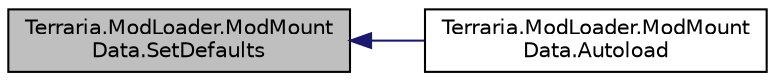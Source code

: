 digraph "Terraria.ModLoader.ModMountData.SetDefaults"
{
  edge [fontname="Helvetica",fontsize="10",labelfontname="Helvetica",labelfontsize="10"];
  node [fontname="Helvetica",fontsize="10",shape=record];
  rankdir="LR";
  Node12 [label="Terraria.ModLoader.ModMount\lData.SetDefaults",height=0.2,width=0.4,color="black", fillcolor="grey75", style="filled", fontcolor="black"];
  Node12 -> Node13 [dir="back",color="midnightblue",fontsize="10",style="solid",fontname="Helvetica"];
  Node13 [label="Terraria.ModLoader.ModMount\lData.Autoload",height=0.2,width=0.4,color="black", fillcolor="white", style="filled",URL="$class_terraria_1_1_mod_loader_1_1_mod_mount_data.html#afc57113aa508c6a5b37ca97b2dbca7a3",tooltip="Allows you to automatically load a mount instead of using Mod.AddMount. Return true to allow autoload..."];
}
